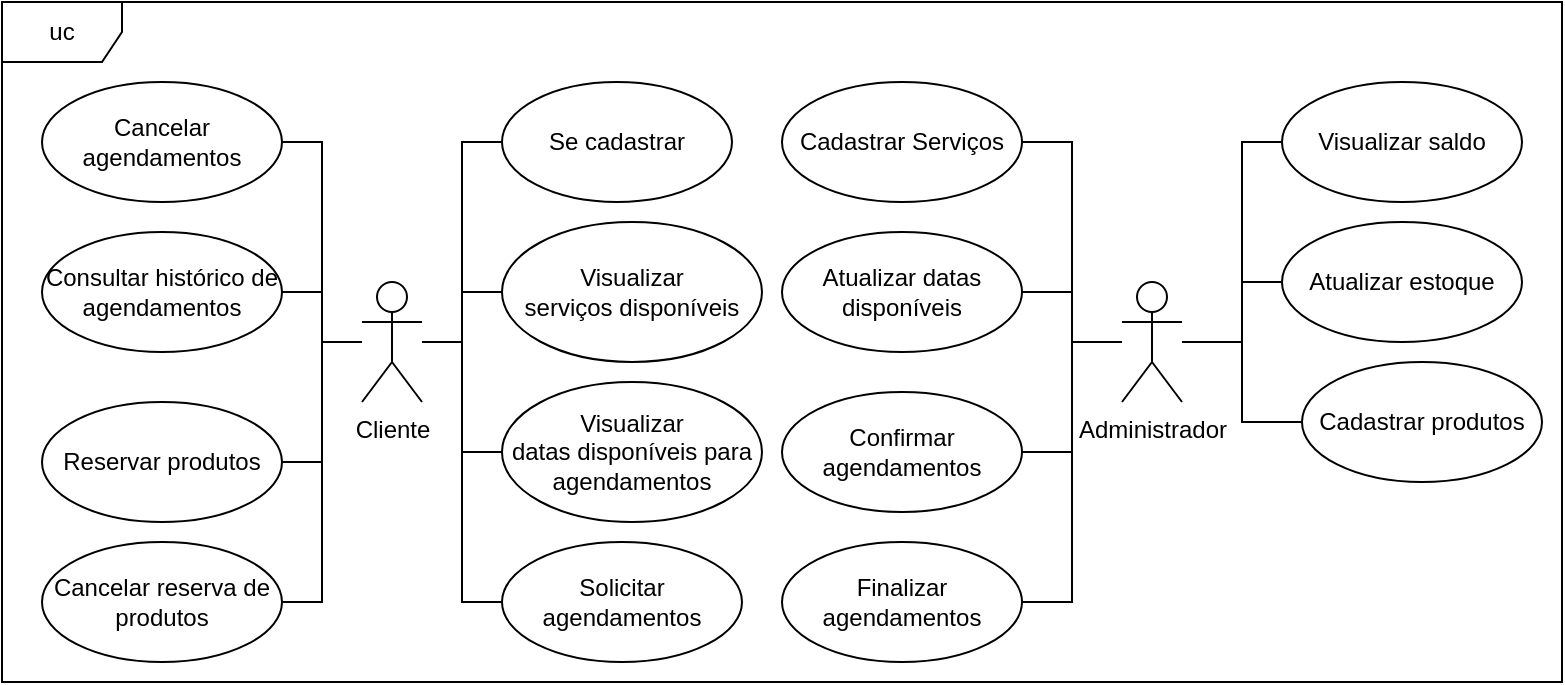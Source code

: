 <mxfile version="17.4.2" type="device" pages="2"><diagram id="XkgFVo-SQ1fcG7zjjE3q" name="Use Cases"><mxGraphModel dx="1102" dy="875" grid="1" gridSize="10" guides="1" tooltips="1" connect="1" arrows="1" fold="1" page="1" pageScale="1" pageWidth="827" pageHeight="1169" math="0" shadow="0"><root><mxCell id="0"/><mxCell id="1" parent="0"/><mxCell id="9LrpOxnk1JXmBK9Y4ToS-1" value="Confirmar agendamentos" style="ellipse;whiteSpace=wrap;html=1;" parent="1" vertex="1"><mxGeometry x="430" y="205" width="120" height="60" as="geometry"/></mxCell><mxCell id="9LrpOxnk1JXmBK9Y4ToS-60" style="edgeStyle=orthogonalEdgeStyle;rounded=0;orthogonalLoop=1;jettySize=auto;html=1;entryX=1;entryY=0.5;entryDx=0;entryDy=0;endArrow=none;endFill=0;" parent="1" source="9LrpOxnk1JXmBK9Y4ToS-3" target="9LrpOxnk1JXmBK9Y4ToS-18" edge="1"><mxGeometry relative="1" as="geometry"/></mxCell><mxCell id="9LrpOxnk1JXmBK9Y4ToS-61" style="edgeStyle=orthogonalEdgeStyle;rounded=0;orthogonalLoop=1;jettySize=auto;html=1;entryX=1;entryY=0.5;entryDx=0;entryDy=0;endArrow=none;endFill=0;" parent="1" source="9LrpOxnk1JXmBK9Y4ToS-3" target="9LrpOxnk1JXmBK9Y4ToS-19" edge="1"><mxGeometry relative="1" as="geometry"/></mxCell><mxCell id="9LrpOxnk1JXmBK9Y4ToS-62" style="edgeStyle=orthogonalEdgeStyle;rounded=0;orthogonalLoop=1;jettySize=auto;html=1;entryX=1;entryY=0.5;entryDx=0;entryDy=0;endArrow=none;endFill=0;" parent="1" source="9LrpOxnk1JXmBK9Y4ToS-3" target="9LrpOxnk1JXmBK9Y4ToS-1" edge="1"><mxGeometry relative="1" as="geometry"/></mxCell><mxCell id="9LrpOxnk1JXmBK9Y4ToS-63" style="edgeStyle=orthogonalEdgeStyle;rounded=0;orthogonalLoop=1;jettySize=auto;html=1;entryX=1;entryY=0.5;entryDx=0;entryDy=0;endArrow=none;endFill=0;" parent="1" source="9LrpOxnk1JXmBK9Y4ToS-3" target="9LrpOxnk1JXmBK9Y4ToS-21" edge="1"><mxGeometry relative="1" as="geometry"/></mxCell><mxCell id="9LrpOxnk1JXmBK9Y4ToS-64" style="edgeStyle=orthogonalEdgeStyle;rounded=0;orthogonalLoop=1;jettySize=auto;html=1;entryX=0;entryY=0.5;entryDx=0;entryDy=0;endArrow=none;endFill=0;" parent="1" source="9LrpOxnk1JXmBK9Y4ToS-3" target="9LrpOxnk1JXmBK9Y4ToS-22" edge="1"><mxGeometry relative="1" as="geometry"><Array as="points"><mxPoint x="660" y="180"/><mxPoint x="660" y="80"/></Array></mxGeometry></mxCell><mxCell id="9LrpOxnk1JXmBK9Y4ToS-65" style="edgeStyle=orthogonalEdgeStyle;rounded=0;orthogonalLoop=1;jettySize=auto;html=1;entryX=0;entryY=0.5;entryDx=0;entryDy=0;endArrow=none;endFill=0;" parent="1" source="9LrpOxnk1JXmBK9Y4ToS-3" target="9LrpOxnk1JXmBK9Y4ToS-28" edge="1"><mxGeometry relative="1" as="geometry"><Array as="points"><mxPoint x="660" y="180"/><mxPoint x="660" y="150"/></Array></mxGeometry></mxCell><mxCell id="9LrpOxnk1JXmBK9Y4ToS-66" style="edgeStyle=orthogonalEdgeStyle;rounded=0;orthogonalLoop=1;jettySize=auto;html=1;entryX=0;entryY=0.5;entryDx=0;entryDy=0;endArrow=none;endFill=0;" parent="1" source="9LrpOxnk1JXmBK9Y4ToS-3" target="9LrpOxnk1JXmBK9Y4ToS-27" edge="1"><mxGeometry relative="1" as="geometry"><Array as="points"><mxPoint x="660" y="180"/><mxPoint x="660" y="220"/></Array></mxGeometry></mxCell><mxCell id="9LrpOxnk1JXmBK9Y4ToS-3" value="Administrador" style="shape=umlActor;verticalLabelPosition=bottom;verticalAlign=top;html=1;" parent="1" vertex="1"><mxGeometry x="600" y="150" width="30" height="60" as="geometry"/></mxCell><mxCell id="9LrpOxnk1JXmBK9Y4ToS-49" style="edgeStyle=orthogonalEdgeStyle;rounded=0;orthogonalLoop=1;jettySize=auto;html=1;entryX=1;entryY=0.5;entryDx=0;entryDy=0;endArrow=none;endFill=0;" parent="1" source="9LrpOxnk1JXmBK9Y4ToS-4" target="9LrpOxnk1JXmBK9Y4ToS-23" edge="1"><mxGeometry relative="1" as="geometry"/></mxCell><mxCell id="9LrpOxnk1JXmBK9Y4ToS-50" style="edgeStyle=orthogonalEdgeStyle;rounded=0;orthogonalLoop=1;jettySize=auto;html=1;endArrow=none;endFill=0;" parent="1" source="9LrpOxnk1JXmBK9Y4ToS-4" target="9LrpOxnk1JXmBK9Y4ToS-20" edge="1"><mxGeometry relative="1" as="geometry"/></mxCell><mxCell id="9LrpOxnk1JXmBK9Y4ToS-51" style="edgeStyle=orthogonalEdgeStyle;rounded=0;orthogonalLoop=1;jettySize=auto;html=1;entryX=1;entryY=0.5;entryDx=0;entryDy=0;endArrow=none;endFill=0;" parent="1" source="9LrpOxnk1JXmBK9Y4ToS-4" target="9LrpOxnk1JXmBK9Y4ToS-29" edge="1"><mxGeometry relative="1" as="geometry"/></mxCell><mxCell id="9LrpOxnk1JXmBK9Y4ToS-52" style="edgeStyle=orthogonalEdgeStyle;rounded=0;orthogonalLoop=1;jettySize=auto;html=1;entryX=1;entryY=0.5;entryDx=0;entryDy=0;endArrow=none;endFill=0;" parent="1" source="9LrpOxnk1JXmBK9Y4ToS-4" target="9LrpOxnk1JXmBK9Y4ToS-30" edge="1"><mxGeometry relative="1" as="geometry"/></mxCell><mxCell id="9LrpOxnk1JXmBK9Y4ToS-55" style="edgeStyle=orthogonalEdgeStyle;rounded=0;orthogonalLoop=1;jettySize=auto;html=1;endArrow=none;endFill=0;" parent="1" source="9LrpOxnk1JXmBK9Y4ToS-4" target="9LrpOxnk1JXmBK9Y4ToS-24" edge="1"><mxGeometry relative="1" as="geometry"><Array as="points"><mxPoint x="270" y="180"/><mxPoint x="270" y="80"/></Array></mxGeometry></mxCell><mxCell id="9LrpOxnk1JXmBK9Y4ToS-56" style="edgeStyle=orthogonalEdgeStyle;rounded=0;orthogonalLoop=1;jettySize=auto;html=1;endArrow=none;endFill=0;" parent="1" source="9LrpOxnk1JXmBK9Y4ToS-4" target="9LrpOxnk1JXmBK9Y4ToS-14" edge="1"><mxGeometry relative="1" as="geometry"><Array as="points"><mxPoint x="270" y="180"/><mxPoint x="270" y="155"/></Array></mxGeometry></mxCell><mxCell id="9LrpOxnk1JXmBK9Y4ToS-57" style="edgeStyle=orthogonalEdgeStyle;rounded=0;orthogonalLoop=1;jettySize=auto;html=1;endArrow=none;endFill=0;" parent="1" source="9LrpOxnk1JXmBK9Y4ToS-4" target="9LrpOxnk1JXmBK9Y4ToS-12" edge="1"><mxGeometry relative="1" as="geometry"><Array as="points"><mxPoint x="270" y="180"/><mxPoint x="270" y="235"/></Array></mxGeometry></mxCell><mxCell id="9LrpOxnk1JXmBK9Y4ToS-58" style="edgeStyle=orthogonalEdgeStyle;rounded=0;orthogonalLoop=1;jettySize=auto;html=1;endArrow=none;endFill=0;" parent="1" source="9LrpOxnk1JXmBK9Y4ToS-4" target="9LrpOxnk1JXmBK9Y4ToS-9" edge="1"><mxGeometry relative="1" as="geometry"><Array as="points"><mxPoint x="270" y="180"/><mxPoint x="270" y="310"/></Array></mxGeometry></mxCell><mxCell id="9LrpOxnk1JXmBK9Y4ToS-4" value="Cliente" style="shape=umlActor;verticalLabelPosition=bottom;verticalAlign=top;html=1;" parent="1" vertex="1"><mxGeometry x="220" y="150" width="30" height="60" as="geometry"/></mxCell><mxCell id="9LrpOxnk1JXmBK9Y4ToS-9" value="Solicitar agendamentos" style="ellipse;whiteSpace=wrap;html=1;" parent="1" vertex="1"><mxGeometry x="290" y="280" width="120" height="60" as="geometry"/></mxCell><mxCell id="9LrpOxnk1JXmBK9Y4ToS-12" value="Visualizar&lt;br&gt;datas disponíveis para agendamentos" style="ellipse;whiteSpace=wrap;html=1;" parent="1" vertex="1"><mxGeometry x="290" y="200" width="130" height="70" as="geometry"/></mxCell><mxCell id="9LrpOxnk1JXmBK9Y4ToS-14" value="Visualizar&lt;br&gt;serviços disponíveis" style="ellipse;whiteSpace=wrap;html=1;" parent="1" vertex="1"><mxGeometry x="290" y="120" width="130" height="70" as="geometry"/></mxCell><mxCell id="9LrpOxnk1JXmBK9Y4ToS-18" value="Cadastrar Serviços" style="ellipse;whiteSpace=wrap;html=1;" parent="1" vertex="1"><mxGeometry x="430" y="50" width="120" height="60" as="geometry"/></mxCell><mxCell id="9LrpOxnk1JXmBK9Y4ToS-19" value="Atualizar datas disponíveis" style="ellipse;whiteSpace=wrap;html=1;" parent="1" vertex="1"><mxGeometry x="430" y="125" width="120" height="60" as="geometry"/></mxCell><mxCell id="9LrpOxnk1JXmBK9Y4ToS-20" value="Consultar histórico de agendamentos" style="ellipse;whiteSpace=wrap;html=1;" parent="1" vertex="1"><mxGeometry x="60" y="125" width="120" height="60" as="geometry"/></mxCell><mxCell id="9LrpOxnk1JXmBK9Y4ToS-21" value="Finalizar agendamentos" style="ellipse;whiteSpace=wrap;html=1;" parent="1" vertex="1"><mxGeometry x="430" y="280" width="120" height="60" as="geometry"/></mxCell><mxCell id="9LrpOxnk1JXmBK9Y4ToS-22" value="Visualizar saldo" style="ellipse;whiteSpace=wrap;html=1;" parent="1" vertex="1"><mxGeometry x="680" y="50" width="120" height="60" as="geometry"/></mxCell><mxCell id="9LrpOxnk1JXmBK9Y4ToS-23" value="Cancelar agendamentos" style="ellipse;whiteSpace=wrap;html=1;" parent="1" vertex="1"><mxGeometry x="60" y="50" width="120" height="60" as="geometry"/></mxCell><mxCell id="9LrpOxnk1JXmBK9Y4ToS-24" value="Se cadastrar" style="ellipse;whiteSpace=wrap;html=1;" parent="1" vertex="1"><mxGeometry x="290" y="50" width="115" height="60" as="geometry"/></mxCell><mxCell id="9LrpOxnk1JXmBK9Y4ToS-27" value="Cadastrar produtos" style="ellipse;whiteSpace=wrap;html=1;" parent="1" vertex="1"><mxGeometry x="690" y="190" width="120" height="60" as="geometry"/></mxCell><mxCell id="9LrpOxnk1JXmBK9Y4ToS-28" value="Atualizar estoque" style="ellipse;whiteSpace=wrap;html=1;" parent="1" vertex="1"><mxGeometry x="680" y="120" width="120" height="60" as="geometry"/></mxCell><mxCell id="9LrpOxnk1JXmBK9Y4ToS-29" value="Reservar produtos" style="ellipse;whiteSpace=wrap;html=1;" parent="1" vertex="1"><mxGeometry x="60" y="210" width="120" height="60" as="geometry"/></mxCell><mxCell id="9LrpOxnk1JXmBK9Y4ToS-30" value="Cancelar reserva de produtos" style="ellipse;whiteSpace=wrap;html=1;" parent="1" vertex="1"><mxGeometry x="60" y="280" width="120" height="60" as="geometry"/></mxCell><mxCell id="9LrpOxnk1JXmBK9Y4ToS-67" value="uc" style="shape=umlFrame;whiteSpace=wrap;html=1;" parent="1" vertex="1"><mxGeometry x="40" y="10" width="780" height="340" as="geometry"/></mxCell></root></mxGraphModel></diagram><diagram id="WrHpdK5yecnJt6Kj7x73" name="Classes de Domínio"><mxGraphModel dx="2723" dy="1167" grid="1" gridSize="10" guides="1" tooltips="1" connect="1" arrows="1" fold="1" page="1" pageScale="1" pageWidth="827" pageHeight="1169" math="0" shadow="0"><root><mxCell id="0"/><mxCell id="1" parent="0"/><mxCell id="2pevE-MomsMJAV0RLxnx-5" value="User" style="swimlane;fontStyle=1;align=center;verticalAlign=top;childLayout=stackLayout;horizontal=1;startSize=26;horizontalStack=0;resizeParent=1;resizeParentMax=0;resizeLast=0;collapsible=1;marginBottom=0;" vertex="1" parent="1"><mxGeometry x="60" y="30" width="220" height="268" as="geometry"/></mxCell><mxCell id="2pevE-MomsMJAV0RLxnx-56" value="+ id: String" style="text;strokeColor=none;fillColor=none;align=left;verticalAlign=top;spacingLeft=4;spacingRight=4;overflow=hidden;rotatable=0;points=[[0,0.5],[1,0.5]];portConstraint=eastwest;" vertex="1" parent="2pevE-MomsMJAV0RLxnx-5"><mxGeometry y="26" width="220" height="26" as="geometry"/></mxCell><mxCell id="2pevE-MomsMJAV0RLxnx-6" value="+ name: String" style="text;strokeColor=none;fillColor=none;align=left;verticalAlign=top;spacingLeft=4;spacingRight=4;overflow=hidden;rotatable=0;points=[[0,0.5],[1,0.5]];portConstraint=eastwest;" vertex="1" parent="2pevE-MomsMJAV0RLxnx-5"><mxGeometry y="52" width="220" height="26" as="geometry"/></mxCell><mxCell id="2pevE-MomsMJAV0RLxnx-12" value="+ email: String" style="text;strokeColor=none;fillColor=none;align=left;verticalAlign=top;spacingLeft=4;spacingRight=4;overflow=hidden;rotatable=0;points=[[0,0.5],[1,0.5]];portConstraint=eastwest;" vertex="1" parent="2pevE-MomsMJAV0RLxnx-5"><mxGeometry y="78" width="220" height="26" as="geometry"/></mxCell><mxCell id="2pevE-MomsMJAV0RLxnx-13" value="- password: String" style="text;strokeColor=none;fillColor=none;align=left;verticalAlign=top;spacingLeft=4;spacingRight=4;overflow=hidden;rotatable=0;points=[[0,0.5],[1,0.5]];portConstraint=eastwest;" vertex="1" parent="2pevE-MomsMJAV0RLxnx-5"><mxGeometry y="104" width="220" height="26" as="geometry"/></mxCell><mxCell id="2pevE-MomsMJAV0RLxnx-14" value="- permissions: List&lt;Permission&gt;" style="text;strokeColor=none;fillColor=none;align=left;verticalAlign=top;spacingLeft=4;spacingRight=4;overflow=hidden;rotatable=0;points=[[0,0.5],[1,0.5]];portConstraint=eastwest;" vertex="1" parent="2pevE-MomsMJAV0RLxnx-5"><mxGeometry y="130" width="220" height="26" as="geometry"/></mxCell><mxCell id="2pevE-MomsMJAV0RLxnx-7" value="" style="line;strokeWidth=1;fillColor=none;align=left;verticalAlign=middle;spacingTop=-1;spacingLeft=3;spacingRight=3;rotatable=0;labelPosition=right;points=[];portConstraint=eastwest;" vertex="1" parent="2pevE-MomsMJAV0RLxnx-5"><mxGeometry y="156" width="220" height="8" as="geometry"/></mxCell><mxCell id="2pevE-MomsMJAV0RLxnx-8" value="+ create(User): User" style="text;strokeColor=none;fillColor=none;align=left;verticalAlign=top;spacingLeft=4;spacingRight=4;overflow=hidden;rotatable=0;points=[[0,0.5],[1,0.5]];portConstraint=eastwest;" vertex="1" parent="2pevE-MomsMJAV0RLxnx-5"><mxGeometry y="164" width="220" height="26" as="geometry"/></mxCell><mxCell id="2pevE-MomsMJAV0RLxnx-15" value="+ getByEmail(String email): User" style="text;strokeColor=none;fillColor=none;align=left;verticalAlign=top;spacingLeft=4;spacingRight=4;overflow=hidden;rotatable=0;points=[[0,0.5],[1,0.5]];portConstraint=eastwest;" vertex="1" parent="2pevE-MomsMJAV0RLxnx-5"><mxGeometry y="190" width="220" height="26" as="geometry"/></mxCell><mxCell id="2pevE-MomsMJAV0RLxnx-16" value="+ verifyPassword(String pw): Boolean" style="text;strokeColor=none;fillColor=none;align=left;verticalAlign=top;spacingLeft=4;spacingRight=4;overflow=hidden;rotatable=0;points=[[0,0.5],[1,0.5]];portConstraint=eastwest;" vertex="1" parent="2pevE-MomsMJAV0RLxnx-5"><mxGeometry y="216" width="220" height="26" as="geometry"/></mxCell><mxCell id="2pevE-MomsMJAV0RLxnx-17" value="+ isAllowed(Permission): Boolean" style="text;strokeColor=none;fillColor=none;align=left;verticalAlign=top;spacingLeft=4;spacingRight=4;overflow=hidden;rotatable=0;points=[[0,0.5],[1,0.5]];portConstraint=eastwest;" vertex="1" parent="2pevE-MomsMJAV0RLxnx-5"><mxGeometry y="242" width="220" height="26" as="geometry"/></mxCell><mxCell id="2pevE-MomsMJAV0RLxnx-18" value="Permission" style="swimlane;fontStyle=1;align=center;verticalAlign=top;childLayout=stackLayout;horizontal=1;startSize=26;horizontalStack=0;resizeParent=1;resizeParentMax=0;resizeLast=0;collapsible=1;marginBottom=0;" vertex="1" parent="1"><mxGeometry x="400" y="40" width="190" height="164" as="geometry"/></mxCell><mxCell id="2pevE-MomsMJAV0RLxnx-64" value="+ id: String" style="text;strokeColor=none;fillColor=none;align=left;verticalAlign=top;spacingLeft=4;spacingRight=4;overflow=hidden;rotatable=0;points=[[0,0.5],[1,0.5]];portConstraint=eastwest;" vertex="1" parent="2pevE-MomsMJAV0RLxnx-18"><mxGeometry y="26" width="190" height="26" as="geometry"/></mxCell><mxCell id="2pevE-MomsMJAV0RLxnx-19" value="+ type: String" style="text;strokeColor=none;fillColor=none;align=left;verticalAlign=top;spacingLeft=4;spacingRight=4;overflow=hidden;rotatable=0;points=[[0,0.5],[1,0.5]];portConstraint=eastwest;" vertex="1" parent="2pevE-MomsMJAV0RLxnx-18"><mxGeometry y="52" width="190" height="26" as="geometry"/></mxCell><mxCell id="2pevE-MomsMJAV0RLxnx-22" value="+ resource: String" style="text;strokeColor=none;fillColor=none;align=left;verticalAlign=top;spacingLeft=4;spacingRight=4;overflow=hidden;rotatable=0;points=[[0,0.5],[1,0.5]];portConstraint=eastwest;" vertex="1" parent="2pevE-MomsMJAV0RLxnx-18"><mxGeometry y="78" width="190" height="26" as="geometry"/></mxCell><mxCell id="2pevE-MomsMJAV0RLxnx-20" value="" style="line;strokeWidth=1;fillColor=none;align=left;verticalAlign=middle;spacingTop=-1;spacingLeft=3;spacingRight=3;rotatable=0;labelPosition=right;points=[];portConstraint=eastwest;" vertex="1" parent="2pevE-MomsMJAV0RLxnx-18"><mxGeometry y="104" width="190" height="8" as="geometry"/></mxCell><mxCell id="2pevE-MomsMJAV0RLxnx-21" value="+ create(Permission): Permission" style="text;strokeColor=none;fillColor=none;align=left;verticalAlign=top;spacingLeft=4;spacingRight=4;overflow=hidden;rotatable=0;points=[[0,0.5],[1,0.5]];portConstraint=eastwest;" vertex="1" parent="2pevE-MomsMJAV0RLxnx-18"><mxGeometry y="112" width="190" height="26" as="geometry"/></mxCell><mxCell id="2pevE-MomsMJAV0RLxnx-23" value="+ update(Permission): Permission" style="text;strokeColor=none;fillColor=none;align=left;verticalAlign=top;spacingLeft=4;spacingRight=4;overflow=hidden;rotatable=0;points=[[0,0.5],[1,0.5]];portConstraint=eastwest;" vertex="1" parent="2pevE-MomsMJAV0RLxnx-18"><mxGeometry y="138" width="190" height="26" as="geometry"/></mxCell><mxCell id="2pevE-MomsMJAV0RLxnx-24" style="edgeStyle=orthogonalEdgeStyle;rounded=0;orthogonalLoop=1;jettySize=auto;html=1;endArrow=none;endFill=0;" edge="1" parent="1" source="2pevE-MomsMJAV0RLxnx-20" target="2pevE-MomsMJAV0RLxnx-14"><mxGeometry relative="1" as="geometry"/></mxCell><mxCell id="2pevE-MomsMJAV0RLxnx-25" value="0...*" style="text;html=1;align=center;verticalAlign=middle;resizable=0;points=[];autosize=1;strokeColor=none;fillColor=none;" vertex="1" parent="1"><mxGeometry x="344" y="99" width="40" height="20" as="geometry"/></mxCell><mxCell id="2pevE-MomsMJAV0RLxnx-26" value="0...*" style="text;html=1;align=center;verticalAlign=middle;resizable=0;points=[];autosize=1;strokeColor=none;fillColor=none;" vertex="1" parent="1"><mxGeometry x="304" y="158" width="40" height="20" as="geometry"/></mxCell><mxCell id="2pevE-MomsMJAV0RLxnx-27" value="Service" style="swimlane;fontStyle=1;align=center;verticalAlign=top;childLayout=stackLayout;horizontal=1;startSize=26;horizontalStack=0;resizeParent=1;resizeParentMax=0;resizeLast=0;collapsible=1;marginBottom=0;" vertex="1" parent="1"><mxGeometry x="590" y="360" width="160" height="216" as="geometry"/></mxCell><mxCell id="2pevE-MomsMJAV0RLxnx-62" value="+ id: String" style="text;strokeColor=none;fillColor=none;align=left;verticalAlign=top;spacingLeft=4;spacingRight=4;overflow=hidden;rotatable=0;points=[[0,0.5],[1,0.5]];portConstraint=eastwest;" vertex="1" parent="2pevE-MomsMJAV0RLxnx-27"><mxGeometry y="26" width="160" height="26" as="geometry"/></mxCell><mxCell id="2pevE-MomsMJAV0RLxnx-28" value="+ description: String" style="text;strokeColor=none;fillColor=none;align=left;verticalAlign=top;spacingLeft=4;spacingRight=4;overflow=hidden;rotatable=0;points=[[0,0.5],[1,0.5]];portConstraint=eastwest;" vertex="1" parent="2pevE-MomsMJAV0RLxnx-27"><mxGeometry y="52" width="160" height="26" as="geometry"/></mxCell><mxCell id="2pevE-MomsMJAV0RLxnx-31" value="+ price: BigDecimal" style="text;strokeColor=none;fillColor=none;align=left;verticalAlign=top;spacingLeft=4;spacingRight=4;overflow=hidden;rotatable=0;points=[[0,0.5],[1,0.5]];portConstraint=eastwest;" vertex="1" parent="2pevE-MomsMJAV0RLxnx-27"><mxGeometry y="78" width="160" height="26" as="geometry"/></mxCell><mxCell id="2pevE-MomsMJAV0RLxnx-37" value="+ duration: Minutes" style="text;strokeColor=none;fillColor=none;align=left;verticalAlign=top;spacingLeft=4;spacingRight=4;overflow=hidden;rotatable=0;points=[[0,0.5],[1,0.5]];portConstraint=eastwest;" vertex="1" parent="2pevE-MomsMJAV0RLxnx-27"><mxGeometry y="104" width="160" height="26" as="geometry"/></mxCell><mxCell id="2pevE-MomsMJAV0RLxnx-29" value="" style="line;strokeWidth=1;fillColor=none;align=left;verticalAlign=middle;spacingTop=-1;spacingLeft=3;spacingRight=3;rotatable=0;labelPosition=right;points=[];portConstraint=eastwest;" vertex="1" parent="2pevE-MomsMJAV0RLxnx-27"><mxGeometry y="130" width="160" height="8" as="geometry"/></mxCell><mxCell id="2pevE-MomsMJAV0RLxnx-30" value="+ create(Service): Service" style="text;strokeColor=none;fillColor=none;align=left;verticalAlign=top;spacingLeft=4;spacingRight=4;overflow=hidden;rotatable=0;points=[[0,0.5],[1,0.5]];portConstraint=eastwest;" vertex="1" parent="2pevE-MomsMJAV0RLxnx-27"><mxGeometry y="138" width="160" height="26" as="geometry"/></mxCell><mxCell id="2pevE-MomsMJAV0RLxnx-60" value="+ update(Service): Service" style="text;strokeColor=none;fillColor=none;align=left;verticalAlign=top;spacingLeft=4;spacingRight=4;overflow=hidden;rotatable=0;points=[[0,0.5],[1,0.5]];portConstraint=eastwest;" vertex="1" parent="2pevE-MomsMJAV0RLxnx-27"><mxGeometry y="164" width="160" height="26" as="geometry"/></mxCell><mxCell id="2pevE-MomsMJAV0RLxnx-61" value="+ deleteByid(String):" style="text;strokeColor=none;fillColor=none;align=left;verticalAlign=top;spacingLeft=4;spacingRight=4;overflow=hidden;rotatable=0;points=[[0,0.5],[1,0.5]];portConstraint=eastwest;" vertex="1" parent="2pevE-MomsMJAV0RLxnx-27"><mxGeometry y="190" width="160" height="26" as="geometry"/></mxCell><mxCell id="2pevE-MomsMJAV0RLxnx-38" value="Scheduling" style="swimlane;fontStyle=1;align=center;verticalAlign=top;childLayout=stackLayout;horizontal=1;startSize=26;horizontalStack=0;resizeParent=1;resizeParentMax=0;resizeLast=0;collapsible=1;marginBottom=0;" vertex="1" parent="1"><mxGeometry x="344" y="360" width="200" height="320" as="geometry"/></mxCell><mxCell id="2pevE-MomsMJAV0RLxnx-63" value="+ id: String" style="text;strokeColor=none;fillColor=none;align=left;verticalAlign=top;spacingLeft=4;spacingRight=4;overflow=hidden;rotatable=0;points=[[0,0.5],[1,0.5]];portConstraint=eastwest;" vertex="1" parent="2pevE-MomsMJAV0RLxnx-38"><mxGeometry y="26" width="200" height="26" as="geometry"/></mxCell><mxCell id="2pevE-MomsMJAV0RLxnx-39" value="+ services: List&lt;Service&gt;" style="text;strokeColor=none;fillColor=none;align=left;verticalAlign=top;spacingLeft=4;spacingRight=4;overflow=hidden;rotatable=0;points=[[0,0.5],[1,0.5]];portConstraint=eastwest;" vertex="1" parent="2pevE-MomsMJAV0RLxnx-38"><mxGeometry y="52" width="200" height="26" as="geometry"/></mxCell><mxCell id="2pevE-MomsMJAV0RLxnx-43" value="+ client: User" style="text;strokeColor=none;fillColor=none;align=left;verticalAlign=top;spacingLeft=4;spacingRight=4;overflow=hidden;rotatable=0;points=[[0,0.5],[1,0.5]];portConstraint=eastwest;" vertex="1" parent="2pevE-MomsMJAV0RLxnx-38"><mxGeometry y="78" width="200" height="26" as="geometry"/></mxCell><mxCell id="2pevE-MomsMJAV0RLxnx-51" value="+ appointmentDate: DateTime" style="text;strokeColor=none;fillColor=none;align=left;verticalAlign=top;spacingLeft=4;spacingRight=4;overflow=hidden;rotatable=0;points=[[0,0.5],[1,0.5]];portConstraint=eastwest;" vertex="1" parent="2pevE-MomsMJAV0RLxnx-38"><mxGeometry y="104" width="200" height="26" as="geometry"/></mxCell><mxCell id="2pevE-MomsMJAV0RLxnx-40" value="" style="line;strokeWidth=1;fillColor=none;align=left;verticalAlign=middle;spacingTop=-1;spacingLeft=3;spacingRight=3;rotatable=0;labelPosition=right;points=[];portConstraint=eastwest;" vertex="1" parent="2pevE-MomsMJAV0RLxnx-38"><mxGeometry y="130" width="200" height="8" as="geometry"/></mxCell><mxCell id="2pevE-MomsMJAV0RLxnx-41" value="+ totalDuration(): Minutes" style="text;strokeColor=none;fillColor=none;align=left;verticalAlign=top;spacingLeft=4;spacingRight=4;overflow=hidden;rotatable=0;points=[[0,0.5],[1,0.5]];portConstraint=eastwest;" vertex="1" parent="2pevE-MomsMJAV0RLxnx-38"><mxGeometry y="138" width="200" height="26" as="geometry"/></mxCell><mxCell id="2pevE-MomsMJAV0RLxnx-44" value="+ totalPrice(): BigDecimal" style="text;strokeColor=none;fillColor=none;align=left;verticalAlign=top;spacingLeft=4;spacingRight=4;overflow=hidden;rotatable=0;points=[[0,0.5],[1,0.5]];portConstraint=eastwest;" vertex="1" parent="2pevE-MomsMJAV0RLxnx-38"><mxGeometry y="164" width="200" height="26" as="geometry"/></mxCell><mxCell id="2pevE-MomsMJAV0RLxnx-54" value="+ request(Scheduling): Scheduling" style="text;strokeColor=none;fillColor=none;align=left;verticalAlign=top;spacingLeft=4;spacingRight=4;overflow=hidden;rotatable=0;points=[[0,0.5],[1,0.5]];portConstraint=eastwest;" vertex="1" parent="2pevE-MomsMJAV0RLxnx-38"><mxGeometry y="190" width="200" height="26" as="geometry"/></mxCell><mxCell id="2pevE-MomsMJAV0RLxnx-57" value="+ confirm():" style="text;strokeColor=none;fillColor=none;align=left;verticalAlign=top;spacingLeft=4;spacingRight=4;overflow=hidden;rotatable=0;points=[[0,0.5],[1,0.5]];portConstraint=eastwest;" vertex="1" parent="2pevE-MomsMJAV0RLxnx-38"><mxGeometry y="216" width="200" height="26" as="geometry"/></mxCell><mxCell id="2pevE-MomsMJAV0RLxnx-58" value="+ finalize():" style="text;strokeColor=none;fillColor=none;align=left;verticalAlign=top;spacingLeft=4;spacingRight=4;overflow=hidden;rotatable=0;points=[[0,0.5],[1,0.5]];portConstraint=eastwest;" vertex="1" parent="2pevE-MomsMJAV0RLxnx-38"><mxGeometry y="242" width="200" height="26" as="geometry"/></mxCell><mxCell id="2pevE-MomsMJAV0RLxnx-55" value="+ getByUserId(String): Scheduling" style="text;strokeColor=none;fillColor=none;align=left;verticalAlign=top;spacingLeft=4;spacingRight=4;overflow=hidden;rotatable=0;points=[[0,0.5],[1,0.5]];portConstraint=eastwest;" vertex="1" parent="2pevE-MomsMJAV0RLxnx-38"><mxGeometry y="268" width="200" height="26" as="geometry"/></mxCell><mxCell id="2pevE-MomsMJAV0RLxnx-59" value="+ getAll(): Scheduling" style="text;strokeColor=none;fillColor=none;align=left;verticalAlign=top;spacingLeft=4;spacingRight=4;overflow=hidden;rotatable=0;points=[[0,0.5],[1,0.5]];portConstraint=eastwest;" vertex="1" parent="2pevE-MomsMJAV0RLxnx-38"><mxGeometry y="294" width="200" height="26" as="geometry"/></mxCell><mxCell id="2pevE-MomsMJAV0RLxnx-42" style="edgeStyle=orthogonalEdgeStyle;rounded=0;orthogonalLoop=1;jettySize=auto;html=1;endArrow=none;endFill=0;" edge="1" parent="1" source="2pevE-MomsMJAV0RLxnx-28" target="2pevE-MomsMJAV0RLxnx-39"><mxGeometry relative="1" as="geometry"/></mxCell><mxCell id="2pevE-MomsMJAV0RLxnx-52" style="edgeStyle=orthogonalEdgeStyle;rounded=0;orthogonalLoop=1;jettySize=auto;html=1;endArrow=none;endFill=0;" edge="1" parent="1" source="2pevE-MomsMJAV0RLxnx-43" target="2pevE-MomsMJAV0RLxnx-5"><mxGeometry relative="1" as="geometry"/></mxCell><mxCell id="2pevE-MomsMJAV0RLxnx-66" value="Product" style="swimlane;fontStyle=1;align=center;verticalAlign=top;childLayout=stackLayout;horizontal=1;startSize=26;horizontalStack=0;resizeParent=1;resizeParentMax=0;resizeLast=0;collapsible=1;marginBottom=0;" vertex="1" parent="1"><mxGeometry x="60" y="710" width="160" height="190" as="geometry"/></mxCell><mxCell id="2pevE-MomsMJAV0RLxnx-67" value="+ id: String" style="text;strokeColor=none;fillColor=none;align=left;verticalAlign=top;spacingLeft=4;spacingRight=4;overflow=hidden;rotatable=0;points=[[0,0.5],[1,0.5]];portConstraint=eastwest;" vertex="1" parent="2pevE-MomsMJAV0RLxnx-66"><mxGeometry y="26" width="160" height="26" as="geometry"/></mxCell><mxCell id="2pevE-MomsMJAV0RLxnx-68" value="+ description: String" style="text;strokeColor=none;fillColor=none;align=left;verticalAlign=top;spacingLeft=4;spacingRight=4;overflow=hidden;rotatable=0;points=[[0,0.5],[1,0.5]];portConstraint=eastwest;" vertex="1" parent="2pevE-MomsMJAV0RLxnx-66"><mxGeometry y="52" width="160" height="26" as="geometry"/></mxCell><mxCell id="2pevE-MomsMJAV0RLxnx-69" value="+ price: BigDecimal" style="text;strokeColor=none;fillColor=none;align=left;verticalAlign=top;spacingLeft=4;spacingRight=4;overflow=hidden;rotatable=0;points=[[0,0.5],[1,0.5]];portConstraint=eastwest;" vertex="1" parent="2pevE-MomsMJAV0RLxnx-66"><mxGeometry y="78" width="160" height="26" as="geometry"/></mxCell><mxCell id="2pevE-MomsMJAV0RLxnx-71" value="" style="line;strokeWidth=1;fillColor=none;align=left;verticalAlign=middle;spacingTop=-1;spacingLeft=3;spacingRight=3;rotatable=0;labelPosition=right;points=[];portConstraint=eastwest;" vertex="1" parent="2pevE-MomsMJAV0RLxnx-66"><mxGeometry y="104" width="160" height="8" as="geometry"/></mxCell><mxCell id="2pevE-MomsMJAV0RLxnx-72" value="+ create(Product): Product" style="text;strokeColor=none;fillColor=none;align=left;verticalAlign=top;spacingLeft=4;spacingRight=4;overflow=hidden;rotatable=0;points=[[0,0.5],[1,0.5]];portConstraint=eastwest;" vertex="1" parent="2pevE-MomsMJAV0RLxnx-66"><mxGeometry y="112" width="160" height="26" as="geometry"/></mxCell><mxCell id="2pevE-MomsMJAV0RLxnx-73" value="+ update(Product): Product" style="text;strokeColor=none;fillColor=none;align=left;verticalAlign=top;spacingLeft=4;spacingRight=4;overflow=hidden;rotatable=0;points=[[0,0.5],[1,0.5]];portConstraint=eastwest;" vertex="1" parent="2pevE-MomsMJAV0RLxnx-66"><mxGeometry y="138" width="160" height="26" as="geometry"/></mxCell><mxCell id="2pevE-MomsMJAV0RLxnx-74" value="+ deleteById(String):" style="text;strokeColor=none;fillColor=none;align=left;verticalAlign=top;spacingLeft=4;spacingRight=4;overflow=hidden;rotatable=0;points=[[0,0.5],[1,0.5]];portConstraint=eastwest;" vertex="1" parent="2pevE-MomsMJAV0RLxnx-66"><mxGeometry y="164" width="160" height="26" as="geometry"/></mxCell><mxCell id="2pevE-MomsMJAV0RLxnx-75" value="Booking" style="swimlane;fontStyle=1;align=center;verticalAlign=top;childLayout=stackLayout;horizontal=1;startSize=26;horizontalStack=0;resizeParent=1;resizeParentMax=0;resizeLast=0;collapsible=1;marginBottom=0;" vertex="1" parent="1"><mxGeometry x="-220" y="290" width="240" height="268" as="geometry"/></mxCell><mxCell id="2pevE-MomsMJAV0RLxnx-76" value="+ id: String" style="text;strokeColor=none;fillColor=none;align=left;verticalAlign=top;spacingLeft=4;spacingRight=4;overflow=hidden;rotatable=0;points=[[0,0.5],[1,0.5]];portConstraint=eastwest;" vertex="1" parent="2pevE-MomsMJAV0RLxnx-75"><mxGeometry y="26" width="240" height="26" as="geometry"/></mxCell><mxCell id="2pevE-MomsMJAV0RLxnx-77" value="+ client: User" style="text;strokeColor=none;fillColor=none;align=left;verticalAlign=top;spacingLeft=4;spacingRight=4;overflow=hidden;rotatable=0;points=[[0,0.5],[1,0.5]];portConstraint=eastwest;" vertex="1" parent="2pevE-MomsMJAV0RLxnx-75"><mxGeometry y="52" width="240" height="26" as="geometry"/></mxCell><mxCell id="2pevE-MomsMJAV0RLxnx-78" value="+ bookedProducts: List&lt;BookedProduct&gt;" style="text;strokeColor=none;fillColor=none;align=left;verticalAlign=top;spacingLeft=4;spacingRight=4;overflow=hidden;rotatable=0;points=[[0,0.5],[1,0.5]];portConstraint=eastwest;" vertex="1" parent="2pevE-MomsMJAV0RLxnx-75"><mxGeometry y="78" width="240" height="26" as="geometry"/></mxCell><mxCell id="2pevE-MomsMJAV0RLxnx-79" value="" style="line;strokeWidth=1;fillColor=none;align=left;verticalAlign=middle;spacingTop=-1;spacingLeft=3;spacingRight=3;rotatable=0;labelPosition=right;points=[];portConstraint=eastwest;" vertex="1" parent="2pevE-MomsMJAV0RLxnx-75"><mxGeometry y="104" width="240" height="8" as="geometry"/></mxCell><mxCell id="2pevE-MomsMJAV0RLxnx-80" value="+ request(Booking): Booking" style="text;strokeColor=none;fillColor=none;align=left;verticalAlign=top;spacingLeft=4;spacingRight=4;overflow=hidden;rotatable=0;points=[[0,0.5],[1,0.5]];portConstraint=eastwest;" vertex="1" parent="2pevE-MomsMJAV0RLxnx-75"><mxGeometry y="112" width="240" height="26" as="geometry"/></mxCell><mxCell id="2pevE-MomsMJAV0RLxnx-81" value="+ update(Booking): Booking" style="text;strokeColor=none;fillColor=none;align=left;verticalAlign=top;spacingLeft=4;spacingRight=4;overflow=hidden;rotatable=0;points=[[0,0.5],[1,0.5]];portConstraint=eastwest;" vertex="1" parent="2pevE-MomsMJAV0RLxnx-75"><mxGeometry y="138" width="240" height="26" as="geometry"/></mxCell><mxCell id="2pevE-MomsMJAV0RLxnx-82" value="+ deleteById(String):" style="text;strokeColor=none;fillColor=none;align=left;verticalAlign=top;spacingLeft=4;spacingRight=4;overflow=hidden;rotatable=0;points=[[0,0.5],[1,0.5]];portConstraint=eastwest;" vertex="1" parent="2pevE-MomsMJAV0RLxnx-75"><mxGeometry y="164" width="240" height="26" as="geometry"/></mxCell><mxCell id="2pevE-MomsMJAV0RLxnx-107" value="+ confirm():" style="text;strokeColor=none;fillColor=none;align=left;verticalAlign=top;spacingLeft=4;spacingRight=4;overflow=hidden;rotatable=0;points=[[0,0.5],[1,0.5]];portConstraint=eastwest;" vertex="1" parent="2pevE-MomsMJAV0RLxnx-75"><mxGeometry y="190" width="240" height="26" as="geometry"/></mxCell><mxCell id="2pevE-MomsMJAV0RLxnx-117" value="+ finalize():" style="text;strokeColor=none;fillColor=none;align=left;verticalAlign=top;spacingLeft=4;spacingRight=4;overflow=hidden;rotatable=0;points=[[0,0.5],[1,0.5]];portConstraint=eastwest;" vertex="1" parent="2pevE-MomsMJAV0RLxnx-75"><mxGeometry y="216" width="240" height="26" as="geometry"/></mxCell><mxCell id="2pevE-MomsMJAV0RLxnx-118" value="+ getTotalPrice(): BigDecimal" style="text;strokeColor=none;fillColor=none;align=left;verticalAlign=top;spacingLeft=4;spacingRight=4;overflow=hidden;rotatable=0;points=[[0,0.5],[1,0.5]];portConstraint=eastwest;" vertex="1" parent="2pevE-MomsMJAV0RLxnx-75"><mxGeometry y="242" width="240" height="26" as="geometry"/></mxCell><mxCell id="2pevE-MomsMJAV0RLxnx-92" value="BookedProduct" style="swimlane;fontStyle=1;align=center;verticalAlign=top;childLayout=stackLayout;horizontal=1;startSize=26;horizontalStack=0;resizeParent=1;resizeParentMax=0;resizeLast=0;collapsible=1;marginBottom=0;" vertex="1" parent="1"><mxGeometry x="60" y="470" width="240" height="190" as="geometry"/></mxCell><mxCell id="2pevE-MomsMJAV0RLxnx-93" value="+ id: String" style="text;strokeColor=none;fillColor=none;align=left;verticalAlign=top;spacingLeft=4;spacingRight=4;overflow=hidden;rotatable=0;points=[[0,0.5],[1,0.5]];portConstraint=eastwest;" vertex="1" parent="2pevE-MomsMJAV0RLxnx-92"><mxGeometry y="26" width="240" height="26" as="geometry"/></mxCell><mxCell id="2pevE-MomsMJAV0RLxnx-95" value="+ product: Product" style="text;strokeColor=none;fillColor=none;align=left;verticalAlign=top;spacingLeft=4;spacingRight=4;overflow=hidden;rotatable=0;points=[[0,0.5],[1,0.5]];portConstraint=eastwest;" vertex="1" parent="2pevE-MomsMJAV0RLxnx-92"><mxGeometry y="52" width="240" height="26" as="geometry"/></mxCell><mxCell id="2pevE-MomsMJAV0RLxnx-100" value="+ quantity: Integer" style="text;strokeColor=none;fillColor=none;align=left;verticalAlign=top;spacingLeft=4;spacingRight=4;overflow=hidden;rotatable=0;points=[[0,0.5],[1,0.5]];portConstraint=eastwest;" vertex="1" parent="2pevE-MomsMJAV0RLxnx-92"><mxGeometry y="78" width="240" height="26" as="geometry"/></mxCell><mxCell id="2pevE-MomsMJAV0RLxnx-96" value="" style="line;strokeWidth=1;fillColor=none;align=left;verticalAlign=middle;spacingTop=-1;spacingLeft=3;spacingRight=3;rotatable=0;labelPosition=right;points=[];portConstraint=eastwest;" vertex="1" parent="2pevE-MomsMJAV0RLxnx-92"><mxGeometry y="104" width="240" height="8" as="geometry"/></mxCell><mxCell id="2pevE-MomsMJAV0RLxnx-97" value="+ create(BookedProduct): BookedProduct" style="text;strokeColor=none;fillColor=none;align=left;verticalAlign=top;spacingLeft=4;spacingRight=4;overflow=hidden;rotatable=0;points=[[0,0.5],[1,0.5]];portConstraint=eastwest;" vertex="1" parent="2pevE-MomsMJAV0RLxnx-92"><mxGeometry y="112" width="240" height="26" as="geometry"/></mxCell><mxCell id="2pevE-MomsMJAV0RLxnx-98" value="+ update(BookedProduct): BookedProduct" style="text;strokeColor=none;fillColor=none;align=left;verticalAlign=top;spacingLeft=4;spacingRight=4;overflow=hidden;rotatable=0;points=[[0,0.5],[1,0.5]];portConstraint=eastwest;" vertex="1" parent="2pevE-MomsMJAV0RLxnx-92"><mxGeometry y="138" width="240" height="26" as="geometry"/></mxCell><mxCell id="2pevE-MomsMJAV0RLxnx-99" value="+ deleteById(String):" style="text;strokeColor=none;fillColor=none;align=left;verticalAlign=top;spacingLeft=4;spacingRight=4;overflow=hidden;rotatable=0;points=[[0,0.5],[1,0.5]];portConstraint=eastwest;" vertex="1" parent="2pevE-MomsMJAV0RLxnx-92"><mxGeometry y="164" width="240" height="26" as="geometry"/></mxCell><mxCell id="2pevE-MomsMJAV0RLxnx-103" style="edgeStyle=orthogonalEdgeStyle;rounded=0;orthogonalLoop=1;jettySize=auto;html=1;endArrow=none;endFill=0;" edge="1" parent="1" source="2pevE-MomsMJAV0RLxnx-78" target="2pevE-MomsMJAV0RLxnx-92"><mxGeometry relative="1" as="geometry"><Array as="points"><mxPoint x="130" y="381"/></Array></mxGeometry></mxCell><mxCell id="2pevE-MomsMJAV0RLxnx-104" style="edgeStyle=orthogonalEdgeStyle;rounded=0;orthogonalLoop=1;jettySize=auto;html=1;endArrow=none;endFill=0;" edge="1" parent="1" source="2pevE-MomsMJAV0RLxnx-92" target="2pevE-MomsMJAV0RLxnx-66"><mxGeometry relative="1" as="geometry"><Array as="points"><mxPoint x="170" y="710"/><mxPoint x="170" y="710"/></Array></mxGeometry></mxCell><mxCell id="2pevE-MomsMJAV0RLxnx-106" style="edgeStyle=orthogonalEdgeStyle;rounded=0;orthogonalLoop=1;jettySize=auto;html=1;endArrow=none;endFill=0;" edge="1" parent="1" source="2pevE-MomsMJAV0RLxnx-77" target="2pevE-MomsMJAV0RLxnx-5"><mxGeometry relative="1" as="geometry"><Array as="points"><mxPoint x="130" y="345"/></Array></mxGeometry></mxCell><mxCell id="2pevE-MomsMJAV0RLxnx-119" value="ProductStock" style="swimlane;fontStyle=1;align=center;verticalAlign=top;childLayout=stackLayout;horizontal=1;startSize=26;horizontalStack=0;resizeParent=1;resizeParentMax=0;resizeLast=0;collapsible=1;marginBottom=0;" vertex="1" parent="1"><mxGeometry x="340" y="710" width="236" height="216" as="geometry"/></mxCell><mxCell id="2pevE-MomsMJAV0RLxnx-120" value="+ id: String" style="text;strokeColor=none;fillColor=none;align=left;verticalAlign=top;spacingLeft=4;spacingRight=4;overflow=hidden;rotatable=0;points=[[0,0.5],[1,0.5]];portConstraint=eastwest;" vertex="1" parent="2pevE-MomsMJAV0RLxnx-119"><mxGeometry y="26" width="236" height="26" as="geometry"/></mxCell><mxCell id="2pevE-MomsMJAV0RLxnx-121" value="+ productId: String" style="text;strokeColor=none;fillColor=none;align=left;verticalAlign=top;spacingLeft=4;spacingRight=4;overflow=hidden;rotatable=0;points=[[0,0.5],[1,0.5]];portConstraint=eastwest;" vertex="1" parent="2pevE-MomsMJAV0RLxnx-119"><mxGeometry y="52" width="236" height="26" as="geometry"/></mxCell><mxCell id="2pevE-MomsMJAV0RLxnx-122" value="+ availableQuantity: Integer" style="text;strokeColor=none;fillColor=none;align=left;verticalAlign=top;spacingLeft=4;spacingRight=4;overflow=hidden;rotatable=0;points=[[0,0.5],[1,0.5]];portConstraint=eastwest;" vertex="1" parent="2pevE-MomsMJAV0RLxnx-119"><mxGeometry y="78" width="236" height="26" as="geometry"/></mxCell><mxCell id="2pevE-MomsMJAV0RLxnx-127" value="+ bookedQuantity: Integer" style="text;strokeColor=none;fillColor=none;align=left;verticalAlign=top;spacingLeft=4;spacingRight=4;overflow=hidden;rotatable=0;points=[[0,0.5],[1,0.5]];portConstraint=eastwest;" vertex="1" parent="2pevE-MomsMJAV0RLxnx-119"><mxGeometry y="104" width="236" height="26" as="geometry"/></mxCell><mxCell id="2pevE-MomsMJAV0RLxnx-123" value="" style="line;strokeWidth=1;fillColor=none;align=left;verticalAlign=middle;spacingTop=-1;spacingLeft=3;spacingRight=3;rotatable=0;labelPosition=right;points=[];portConstraint=eastwest;" vertex="1" parent="2pevE-MomsMJAV0RLxnx-119"><mxGeometry y="130" width="236" height="8" as="geometry"/></mxCell><mxCell id="2pevE-MomsMJAV0RLxnx-124" value="+ increase(Integer): Integer" style="text;strokeColor=none;fillColor=none;align=left;verticalAlign=top;spacingLeft=4;spacingRight=4;overflow=hidden;rotatable=0;points=[[0,0.5],[1,0.5]];portConstraint=eastwest;" vertex="1" parent="2pevE-MomsMJAV0RLxnx-119"><mxGeometry y="138" width="236" height="26" as="geometry"/></mxCell><mxCell id="2pevE-MomsMJAV0RLxnx-125" value="+ decrease(Integer): Integer" style="text;strokeColor=none;fillColor=none;align=left;verticalAlign=top;spacingLeft=4;spacingRight=4;overflow=hidden;rotatable=0;points=[[0,0.5],[1,0.5]];portConstraint=eastwest;" vertex="1" parent="2pevE-MomsMJAV0RLxnx-119"><mxGeometry y="164" width="236" height="26" as="geometry"/></mxCell><mxCell id="2pevE-MomsMJAV0RLxnx-128" value="+ getByProductId(String): ProductStock" style="text;strokeColor=none;fillColor=none;align=left;verticalAlign=top;spacingLeft=4;spacingRight=4;overflow=hidden;rotatable=0;points=[[0,0.5],[1,0.5]];portConstraint=eastwest;" vertex="1" parent="2pevE-MomsMJAV0RLxnx-119"><mxGeometry y="190" width="236" height="26" as="geometry"/></mxCell><mxCell id="2pevE-MomsMJAV0RLxnx-129" style="edgeStyle=orthogonalEdgeStyle;rounded=0;orthogonalLoop=1;jettySize=auto;html=1;endArrow=none;endFill=0;" edge="1" parent="1" source="2pevE-MomsMJAV0RLxnx-121" target="2pevE-MomsMJAV0RLxnx-66"><mxGeometry relative="1" as="geometry"/></mxCell></root></mxGraphModel></diagram></mxfile>